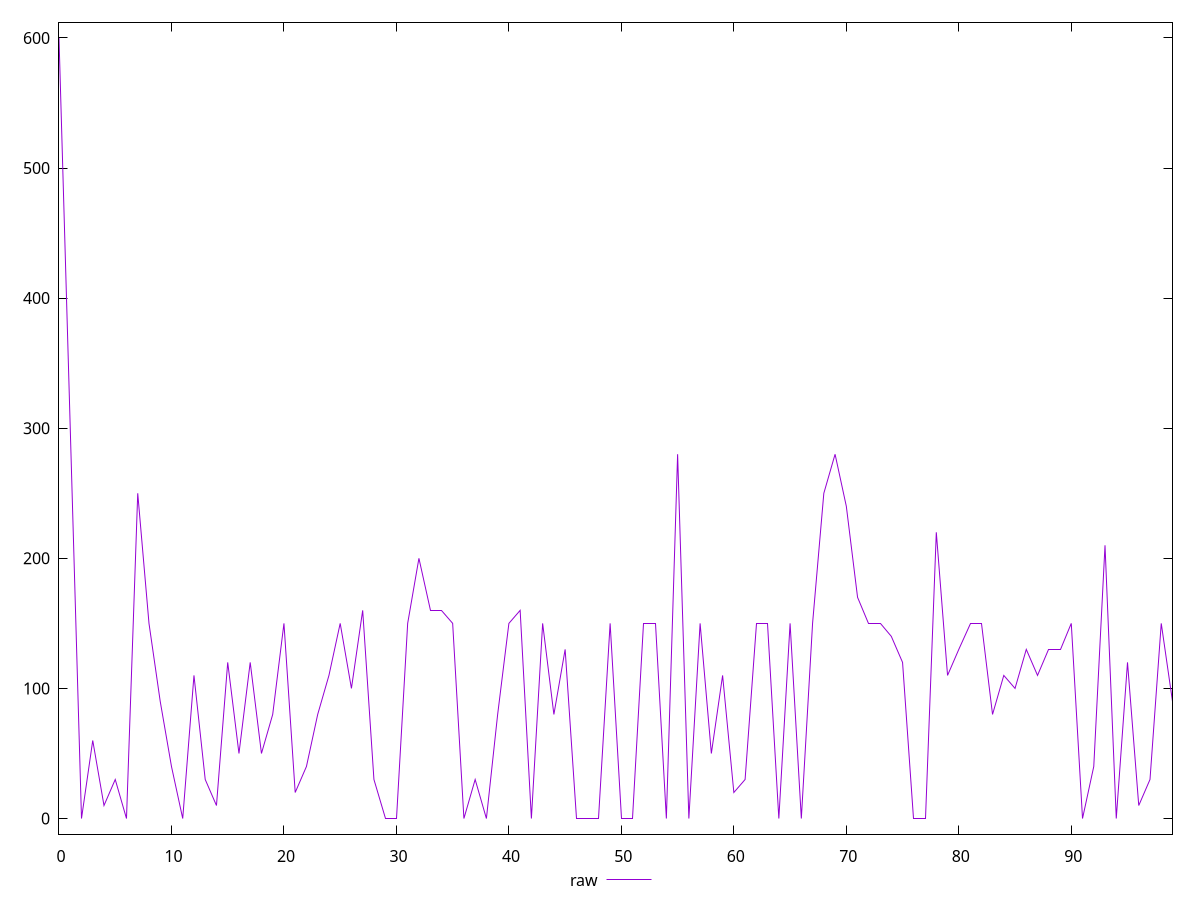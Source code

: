 reset

$raw <<EOF
0 600
1 300
2 0
3 60
4 10
5 30
6 0
7 250
8 150
9 90
10 40
11 0
12 110
13 30
14 10
15 120
16 50
17 120
18 50
19 80
20 150
21 20
22 40
23 80
24 110
25 150
26 100
27 160
28 30
29 0
30 0
31 150
32 200
33 160
34 160
35 150
36 0
37 30
38 0
39 80
40 150
41 160
42 0
43 150
44 80
45 130
46 0
47 0
48 0
49 150
50 0
51 0
52 150
53 150
54 0
55 280
56 0
57 150
58 50
59 110
60 20
61 30
62 150
63 150
64 0
65 150
66 0
67 150
68 250
69 280
70 240
71 170
72 150
73 150
74 140
75 120
76 0
77 0
78 220
79 110
80 130
81 150
82 150
83 80
84 110
85 100
86 130
87 110
88 130
89 130
90 150
91 0
92 40
93 210
94 0
95 120
96 10
97 30
98 150
99 90
EOF

set key outside below
set xrange [0:99]
set yrange [-12:612]
set trange [-12:612]
set terminal svg size 640, 500 enhanced background rgb 'white'
set output "report_00017_2021-02-10T15-08-03.406Z/unused-css-rules/samples/pages/raw/values.svg"

plot $raw title "raw" with line

reset
